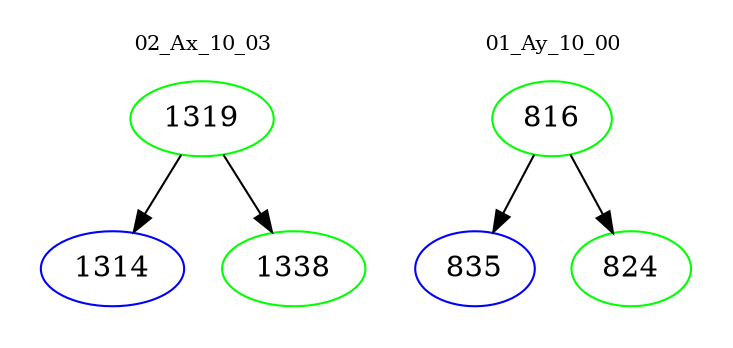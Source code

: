 digraph{
subgraph cluster_0 {
color = white
label = "02_Ax_10_03";
fontsize=10;
T0_1319 [label="1319", color="green"]
T0_1319 -> T0_1314 [color="black"]
T0_1314 [label="1314", color="blue"]
T0_1319 -> T0_1338 [color="black"]
T0_1338 [label="1338", color="green"]
}
subgraph cluster_1 {
color = white
label = "01_Ay_10_00";
fontsize=10;
T1_816 [label="816", color="green"]
T1_816 -> T1_835 [color="black"]
T1_835 [label="835", color="blue"]
T1_816 -> T1_824 [color="black"]
T1_824 [label="824", color="green"]
}
}
